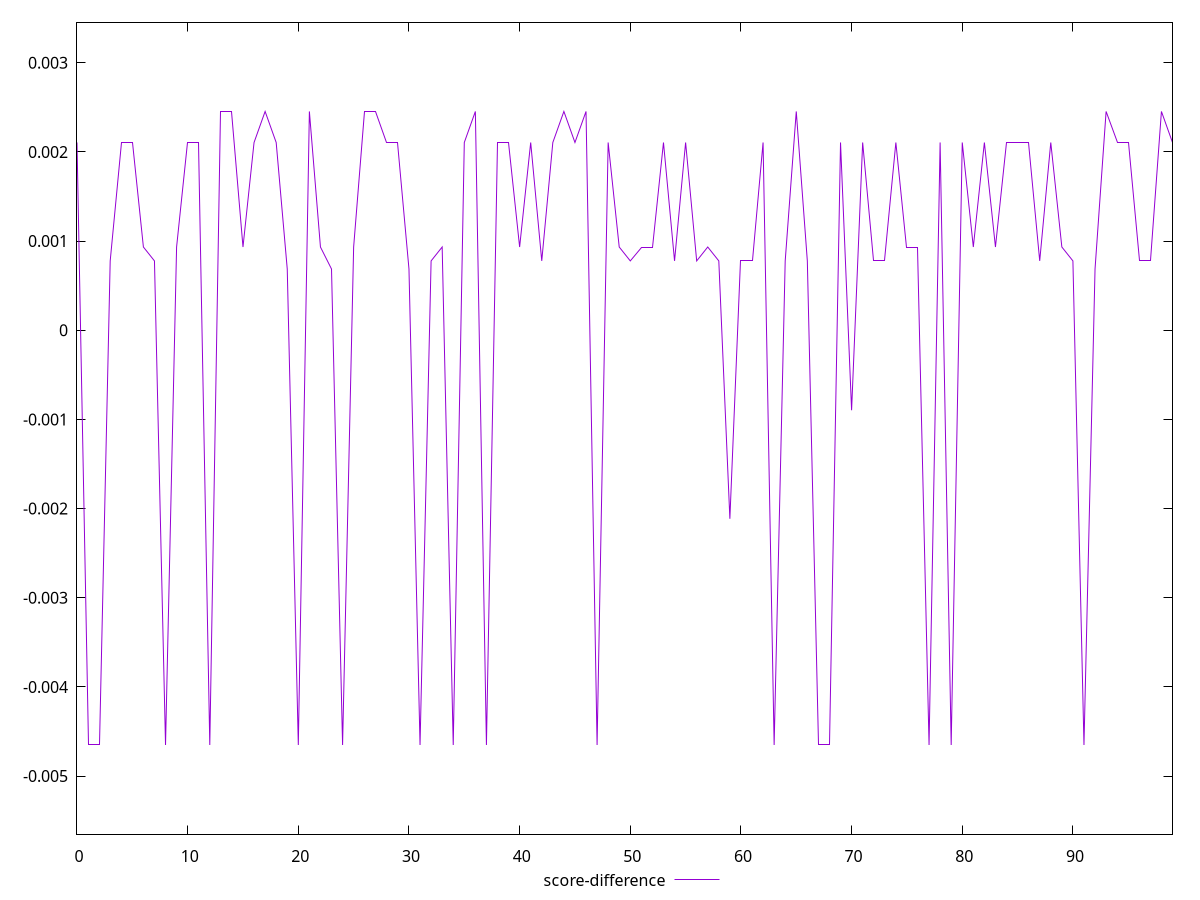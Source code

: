 reset

$scoreDifference <<EOF
0 0.0021063133744221307
1 -0.004651781412207678
2 -0.004651781412207678
3 0.0007780147026256179
4 0.0021063133744221307
5 0.0021063133744221307
6 0.0009340008771476227
7 0.0007780147026256179
8 -0.004651781412207678
9 0.0009340008771476227
10 0.0021063133744221307
11 0.0021063133744221307
12 -0.004651781412207678
13 0.0024545389728116707
14 0.0024545389728116707
15 0.0009340008771476227
16 0.0021063133744221307
17 0.0024545389728116707
18 0.0021063133744221307
19 0.000687047902806881
20 -0.004651781412207678
21 0.0024545389728116707
22 0.0009340008771476227
23 0.000687047902806881
24 -0.004651781412207678
25 0.0009340008771476227
26 0.0024545389728116707
27 0.0024545389728116707
28 0.0021063133744221307
29 0.0021063133744221307
30 0.000687047902806881
31 -0.004651781412207678
32 0.0007780147026256179
33 0.0009340008771476227
34 -0.004651781412207678
35 0.0021063133744221307
36 0.0024545389728116707
37 -0.004651781412207678
38 0.0021063133744221307
39 0.0021063133744221307
40 0.0009340008771476227
41 0.0021063133744221307
42 0.0007780147026256179
43 0.0021063133744221307
44 0.0024545389728116707
45 0.0021063133744221307
46 0.0024545389728116707
47 -0.004651781412207678
48 0.0021063133744221307
49 0.0009340008771476227
50 0.0007780147026256179
51 0.0009340008771476227
52 0.0009340008771476227
53 0.0021063133744221307
54 0.0007780147026256179
55 0.0021063133744221307
56 0.0007780147026256179
57 0.0009340008771476227
58 0.0007780147026256179
59 -0.002114768555816382
60 0.0007780147026256179
61 0.0007780147026256179
62 0.0021063133744221307
63 -0.004651781412207678
64 0.0007780147026256179
65 0.0024545389728116707
66 0.0007780147026256179
67 -0.004651781412207678
68 -0.004651781412207678
69 0.0021063133744221307
70 -0.0008968704533010019
71 0.0021063133744221307
72 0.0007780147026256179
73 0.0007780147026256179
74 0.0021063133744221307
75 0.0009340008771476227
76 0.0009340008771476227
77 -0.004651781412207678
78 0.0021063133744221307
79 -0.004651781412207678
80 0.0021063133744221307
81 0.0009340008771476227
82 0.0021063133744221307
83 0.0009340008771476227
84 0.0021063133744221307
85 0.0021063133744221307
86 0.0021063133744221307
87 0.0007780147026256179
88 0.0021063133744221307
89 0.0009340008771476227
90 0.0007780147026256179
91 -0.004651781412207678
92 0.000687047902806881
93 0.0024545389728116707
94 0.0021063133744221307
95 0.0021063133744221307
96 0.0007780147026256179
97 0.0007780147026256179
98 0.0024545389728116707
99 0.0021063133744221307
EOF

set key outside below
set xrange [0:99]
set yrange [-0.005651781412207678:0.0034545389728116707]
set trange [-0.005651781412207678:0.0034545389728116707]
set terminal svg size 640, 500 enhanced background rgb 'white'
set output "reprap/cumulative-layout-shift/samples/pages+cached+noadtech/score-difference/values.svg"

plot $scoreDifference title "score-difference" with line

reset
